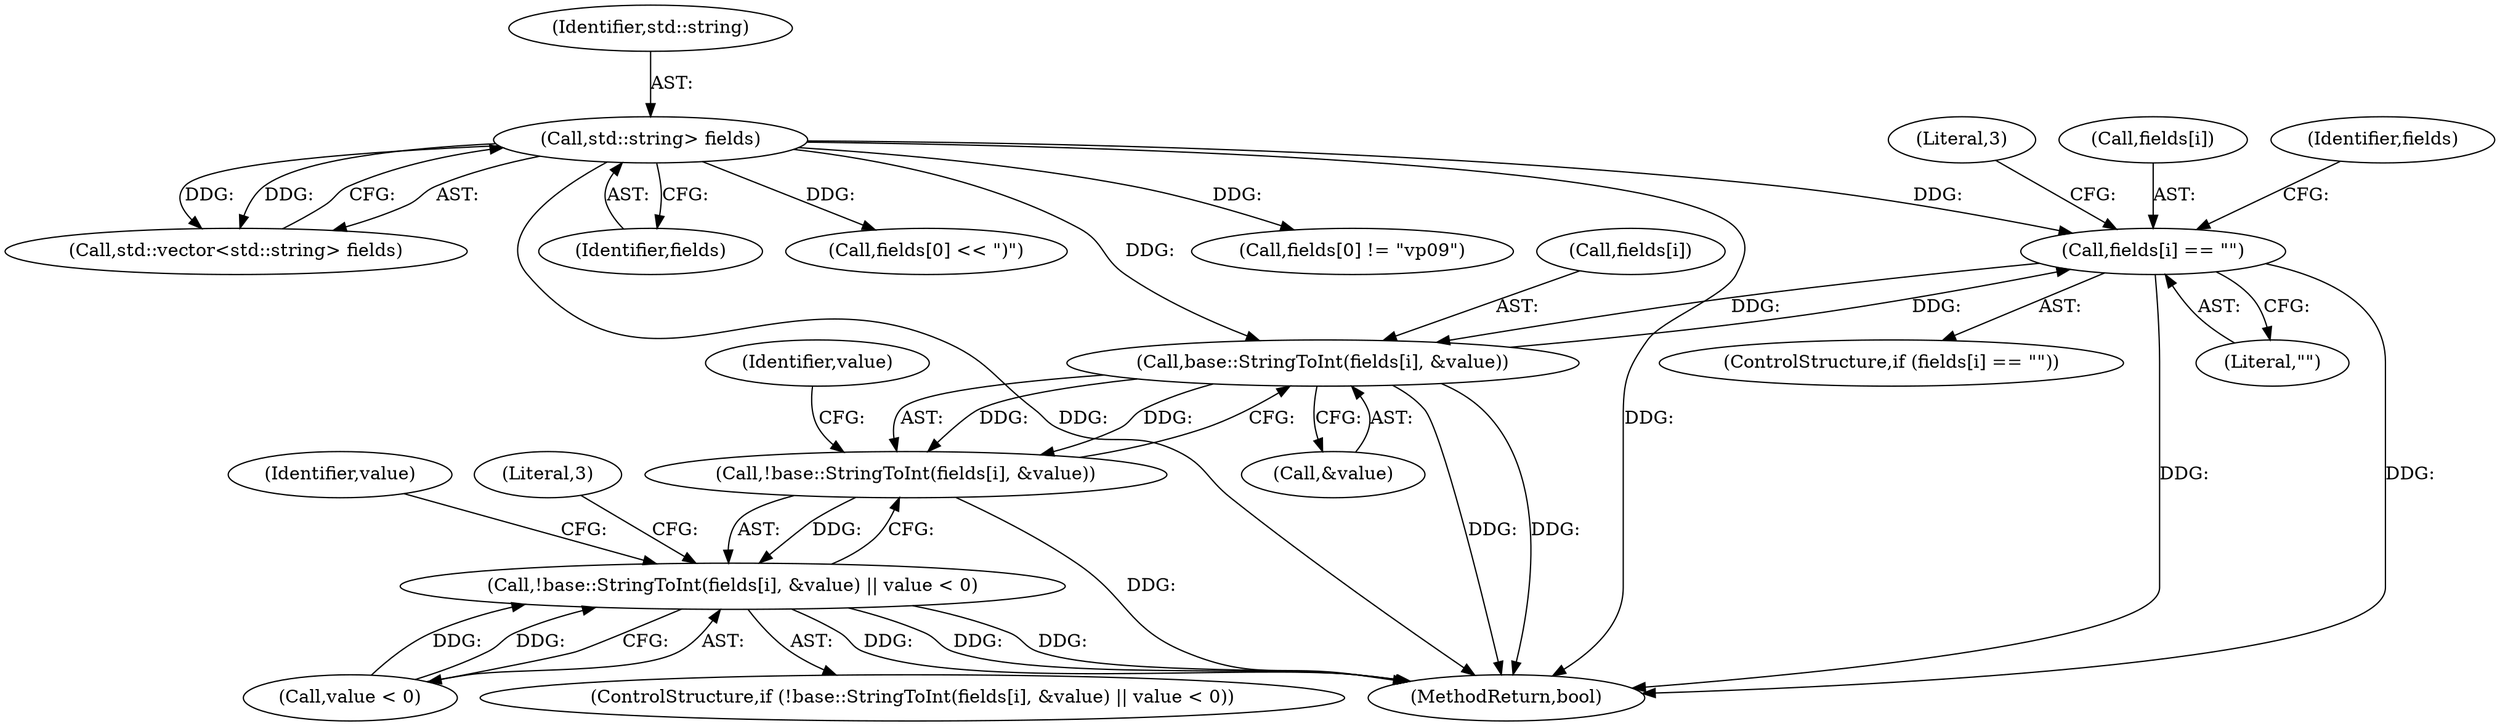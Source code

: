 digraph "0_Chrome_2fb4f2c9c461551d43fdfa28ef4c960da81a47dd_6@array" {
"1000176" [label="(Call,fields[i] == \"\")"];
"1000113" [label="(Call,std::string> fields)"];
"1000198" [label="(Call,base::StringToInt(fields[i], &value))"];
"1000176" [label="(Call,fields[i] == \"\")"];
"1000197" [label="(Call,!base::StringToInt(fields[i], &value))"];
"1000196" [label="(Call,!base::StringToInt(fields[i], &value) || value < 0)"];
"1000204" [label="(Call,value < 0)"];
"1000176" [label="(Call,fields[i] == \"\")"];
"1000202" [label="(Call,&value)"];
"1000500" [label="(MethodReturn,bool)"];
"1000198" [label="(Call,base::StringToInt(fields[i], &value))"];
"1000156" [label="(Call,fields[0] << \")\")"];
"1000184" [label="(Literal,3)"];
"1000197" [label="(Call,!base::StringToInt(fields[i], &value))"];
"1000180" [label="(Literal,\"\")"];
"1000175" [label="(ControlStructure,if (fields[i] == \"\"))"];
"1000177" [label="(Call,fields[i])"];
"1000195" [label="(ControlStructure,if (!base::StringToInt(fields[i], &value) || value < 0))"];
"1000210" [label="(Literal,3)"];
"1000114" [label="(Identifier,std::string)"];
"1000143" [label="(Call,fields[0] != \"vp09\")"];
"1000115" [label="(Identifier,fields)"];
"1000221" [label="(Identifier,value)"];
"1000200" [label="(Identifier,fields)"];
"1000199" [label="(Call,fields[i])"];
"1000113" [label="(Call,std::string> fields)"];
"1000111" [label="(Call,std::vector<std::string> fields)"];
"1000205" [label="(Identifier,value)"];
"1000196" [label="(Call,!base::StringToInt(fields[i], &value) || value < 0)"];
"1000176" -> "1000175"  [label="AST: "];
"1000176" -> "1000180"  [label="CFG: "];
"1000177" -> "1000176"  [label="AST: "];
"1000180" -> "1000176"  [label="AST: "];
"1000184" -> "1000176"  [label="CFG: "];
"1000200" -> "1000176"  [label="CFG: "];
"1000176" -> "1000500"  [label="DDG: "];
"1000176" -> "1000500"  [label="DDG: "];
"1000113" -> "1000176"  [label="DDG: "];
"1000198" -> "1000176"  [label="DDG: "];
"1000176" -> "1000198"  [label="DDG: "];
"1000113" -> "1000111"  [label="AST: "];
"1000113" -> "1000115"  [label="CFG: "];
"1000114" -> "1000113"  [label="AST: "];
"1000115" -> "1000113"  [label="AST: "];
"1000111" -> "1000113"  [label="CFG: "];
"1000113" -> "1000500"  [label="DDG: "];
"1000113" -> "1000500"  [label="DDG: "];
"1000113" -> "1000111"  [label="DDG: "];
"1000113" -> "1000111"  [label="DDG: "];
"1000113" -> "1000143"  [label="DDG: "];
"1000113" -> "1000156"  [label="DDG: "];
"1000113" -> "1000198"  [label="DDG: "];
"1000198" -> "1000197"  [label="AST: "];
"1000198" -> "1000202"  [label="CFG: "];
"1000199" -> "1000198"  [label="AST: "];
"1000202" -> "1000198"  [label="AST: "];
"1000197" -> "1000198"  [label="CFG: "];
"1000198" -> "1000500"  [label="DDG: "];
"1000198" -> "1000500"  [label="DDG: "];
"1000198" -> "1000197"  [label="DDG: "];
"1000198" -> "1000197"  [label="DDG: "];
"1000197" -> "1000196"  [label="AST: "];
"1000205" -> "1000197"  [label="CFG: "];
"1000196" -> "1000197"  [label="CFG: "];
"1000197" -> "1000500"  [label="DDG: "];
"1000197" -> "1000196"  [label="DDG: "];
"1000196" -> "1000195"  [label="AST: "];
"1000196" -> "1000204"  [label="CFG: "];
"1000204" -> "1000196"  [label="AST: "];
"1000210" -> "1000196"  [label="CFG: "];
"1000221" -> "1000196"  [label="CFG: "];
"1000196" -> "1000500"  [label="DDG: "];
"1000196" -> "1000500"  [label="DDG: "];
"1000196" -> "1000500"  [label="DDG: "];
"1000204" -> "1000196"  [label="DDG: "];
"1000204" -> "1000196"  [label="DDG: "];
}
